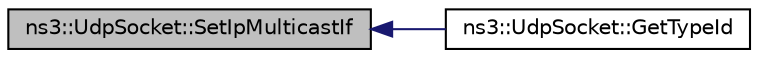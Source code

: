 digraph "ns3::UdpSocket::SetIpMulticastIf"
{
  edge [fontname="Helvetica",fontsize="10",labelfontname="Helvetica",labelfontsize="10"];
  node [fontname="Helvetica",fontsize="10",shape=record];
  rankdir="LR";
  Node1 [label="ns3::UdpSocket::SetIpMulticastIf",height=0.2,width=0.4,color="black", fillcolor="grey75", style="filled", fontcolor="black"];
  Node1 -> Node2 [dir="back",color="midnightblue",fontsize="10",style="solid"];
  Node2 [label="ns3::UdpSocket::GetTypeId",height=0.2,width=0.4,color="black", fillcolor="white", style="filled",URL="$df/ddc/classns3_1_1UdpSocket.html#ad663eeb166a2cbd11a8717a3d09ed3ab",tooltip="Get the type ID. "];
}
